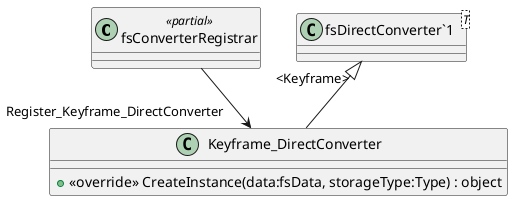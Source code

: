 @startuml
class fsConverterRegistrar <<partial>> {
}
class Keyframe_DirectConverter {
    + <<override>> CreateInstance(data:fsData, storageType:Type) : object
}
class "fsDirectConverter`1"<T> {
}
fsConverterRegistrar --> "Register_Keyframe_DirectConverter" Keyframe_DirectConverter
"fsDirectConverter`1" "<Keyframe>" <|-- Keyframe_DirectConverter
@enduml
